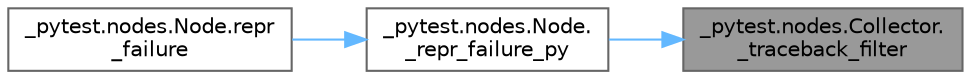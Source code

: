 digraph "_pytest.nodes.Collector._traceback_filter"
{
 // LATEX_PDF_SIZE
  bgcolor="transparent";
  edge [fontname=Helvetica,fontsize=10,labelfontname=Helvetica,labelfontsize=10];
  node [fontname=Helvetica,fontsize=10,shape=box,height=0.2,width=0.4];
  rankdir="RL";
  Node1 [id="Node000001",label="_pytest.nodes.Collector.\l_traceback_filter",height=0.2,width=0.4,color="gray40", fillcolor="grey60", style="filled", fontcolor="black",tooltip=" "];
  Node1 -> Node2 [id="edge1_Node000001_Node000002",dir="back",color="steelblue1",style="solid",tooltip=" "];
  Node2 [id="Node000002",label="_pytest.nodes.Node.\l_repr_failure_py",height=0.2,width=0.4,color="grey40", fillcolor="white", style="filled",URL="$class__pytest_1_1nodes_1_1_node.html#ace1ab9ceb0c9d018526787f3fd922174",tooltip=" "];
  Node2 -> Node3 [id="edge2_Node000002_Node000003",dir="back",color="steelblue1",style="solid",tooltip=" "];
  Node3 [id="Node000003",label="_pytest.nodes.Node.repr\l_failure",height=0.2,width=0.4,color="grey40", fillcolor="white", style="filled",URL="$class__pytest_1_1nodes_1_1_node.html#a34169eaae9bb7d58511be7115064a674",tooltip=" "];
}
